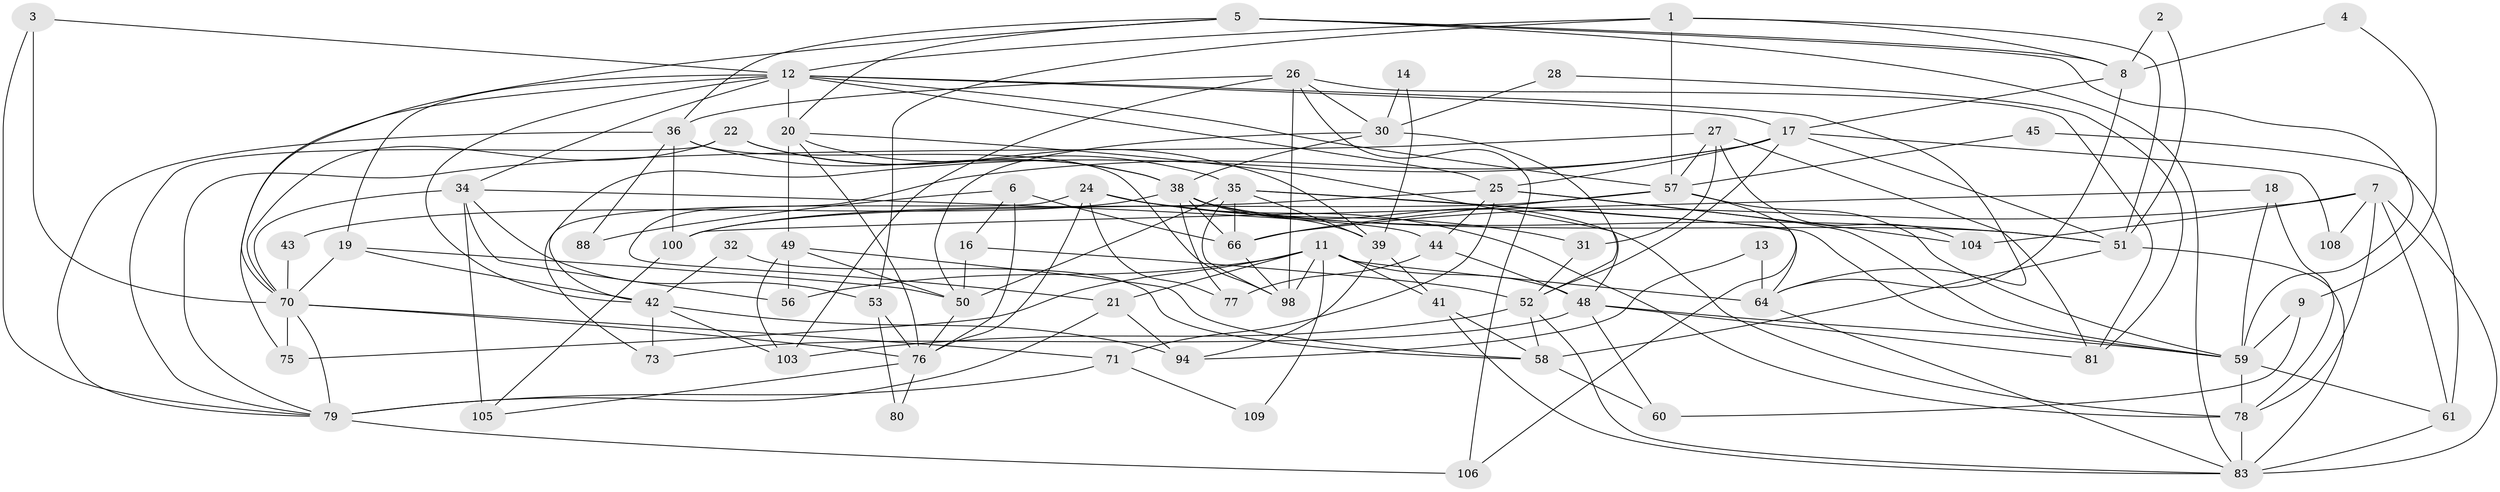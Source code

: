 // Generated by graph-tools (version 1.1) at 2025/24/03/03/25 07:24:04]
// undirected, 73 vertices, 178 edges
graph export_dot {
graph [start="1"]
  node [color=gray90,style=filled];
  1 [super="+62"];
  2;
  3 [super="+95"];
  4;
  5 [super="+47"];
  6;
  7 [super="+29"];
  8 [super="+10"];
  9;
  11 [super="+23"];
  12 [super="+15"];
  13;
  14;
  16;
  17 [super="+37"];
  18;
  19 [super="+86"];
  20 [super="+93"];
  21 [super="+54"];
  22;
  24 [super="+74"];
  25 [super="+55"];
  26 [super="+40"];
  27 [super="+97"];
  28;
  30 [super="+102"];
  31 [super="+33"];
  32;
  34 [super="+67"];
  35 [super="+46"];
  36 [super="+89"];
  38 [super="+84"];
  39 [super="+111"];
  41 [super="+96"];
  42 [super="+65"];
  43;
  44;
  45;
  48 [super="+72"];
  49 [super="+85"];
  50 [super="+63"];
  51 [super="+69"];
  52 [super="+68"];
  53;
  56;
  57 [super="+91"];
  58;
  59 [super="+107"];
  60;
  61;
  64 [super="+87"];
  66 [super="+82"];
  70 [super="+110"];
  71;
  73;
  75;
  76 [super="+90"];
  77;
  78 [super="+101"];
  79 [super="+92"];
  80;
  81;
  83 [super="+99"];
  88;
  94;
  98;
  100;
  103;
  104;
  105;
  106;
  108;
  109;
  1 -- 12;
  1 -- 51;
  1 -- 57;
  1 -- 8;
  1 -- 53;
  2 -- 8;
  2 -- 51;
  3 -- 70;
  3 -- 79;
  3 -- 12;
  4 -- 8;
  4 -- 9;
  5 -- 70;
  5 -- 36;
  5 -- 20;
  5 -- 59;
  5 -- 83;
  5 -- 8;
  6 -- 16;
  6 -- 76;
  6 -- 88;
  6 -- 66;
  7 -- 61;
  7 -- 104;
  7 -- 83 [weight=2];
  7 -- 108;
  7 -- 78;
  7 -- 66;
  8 -- 17;
  8 -- 64;
  9 -- 60;
  9 -- 59;
  11 -- 75;
  11 -- 56;
  11 -- 98;
  11 -- 48;
  11 -- 41;
  11 -- 109;
  11 -- 64;
  11 -- 21;
  12 -- 17;
  12 -- 19;
  12 -- 75;
  12 -- 34;
  12 -- 64;
  12 -- 20;
  12 -- 25;
  12 -- 42;
  12 -- 57;
  13 -- 94;
  13 -- 64;
  14 -- 30;
  14 -- 39;
  16 -- 50;
  16 -- 52;
  17 -- 21;
  17 -- 25;
  17 -- 52;
  17 -- 42;
  17 -- 108;
  17 -- 51;
  18 -- 78;
  18 -- 100;
  18 -- 59;
  19 -- 42;
  19 -- 50;
  19 -- 70;
  20 -- 76;
  20 -- 38;
  20 -- 49;
  20 -- 48;
  21 -- 79 [weight=2];
  21 -- 94;
  22 -- 79;
  22 -- 70;
  22 -- 35;
  22 -- 39;
  24 -- 77;
  24 -- 73;
  24 -- 76;
  24 -- 78;
  24 -- 31;
  24 -- 51;
  25 -- 71;
  25 -- 100;
  25 -- 59;
  25 -- 104;
  25 -- 44;
  26 -- 103;
  26 -- 98;
  26 -- 81;
  26 -- 106;
  26 -- 30;
  26 -- 36;
  27 -- 81;
  27 -- 104;
  27 -- 79;
  27 -- 57;
  27 -- 31;
  28 -- 81;
  28 -- 30;
  30 -- 38 [weight=2];
  30 -- 50;
  30 -- 52;
  31 -- 52;
  32 -- 58;
  32 -- 42;
  34 -- 70;
  34 -- 105 [weight=2];
  34 -- 53;
  34 -- 56;
  34 -- 44;
  35 -- 39;
  35 -- 50;
  35 -- 98;
  35 -- 59;
  35 -- 64;
  35 -- 66;
  36 -- 100;
  36 -- 98;
  36 -- 38;
  36 -- 88;
  36 -- 79;
  38 -- 77;
  38 -- 66;
  38 -- 51;
  38 -- 43;
  38 -- 78;
  38 -- 39;
  39 -- 41;
  39 -- 94;
  41 -- 58;
  41 -- 83;
  42 -- 73;
  42 -- 103;
  42 -- 94;
  43 -- 70;
  44 -- 48;
  44 -- 77;
  45 -- 61;
  45 -- 57;
  48 -- 60;
  48 -- 81;
  48 -- 59;
  48 -- 73;
  49 -- 50;
  49 -- 103;
  49 -- 56;
  49 -- 58;
  50 -- 76;
  51 -- 58;
  51 -- 83;
  52 -- 83;
  52 -- 103;
  52 -- 58;
  53 -- 76;
  53 -- 80;
  57 -- 100;
  57 -- 66;
  57 -- 106;
  57 -- 59;
  58 -- 60;
  59 -- 61;
  59 -- 78;
  61 -- 83;
  64 -- 83;
  66 -- 98;
  70 -- 71;
  70 -- 75;
  70 -- 76;
  70 -- 79;
  71 -- 109;
  71 -- 79;
  76 -- 80;
  76 -- 105;
  78 -- 83 [weight=2];
  79 -- 106;
  100 -- 105;
}
